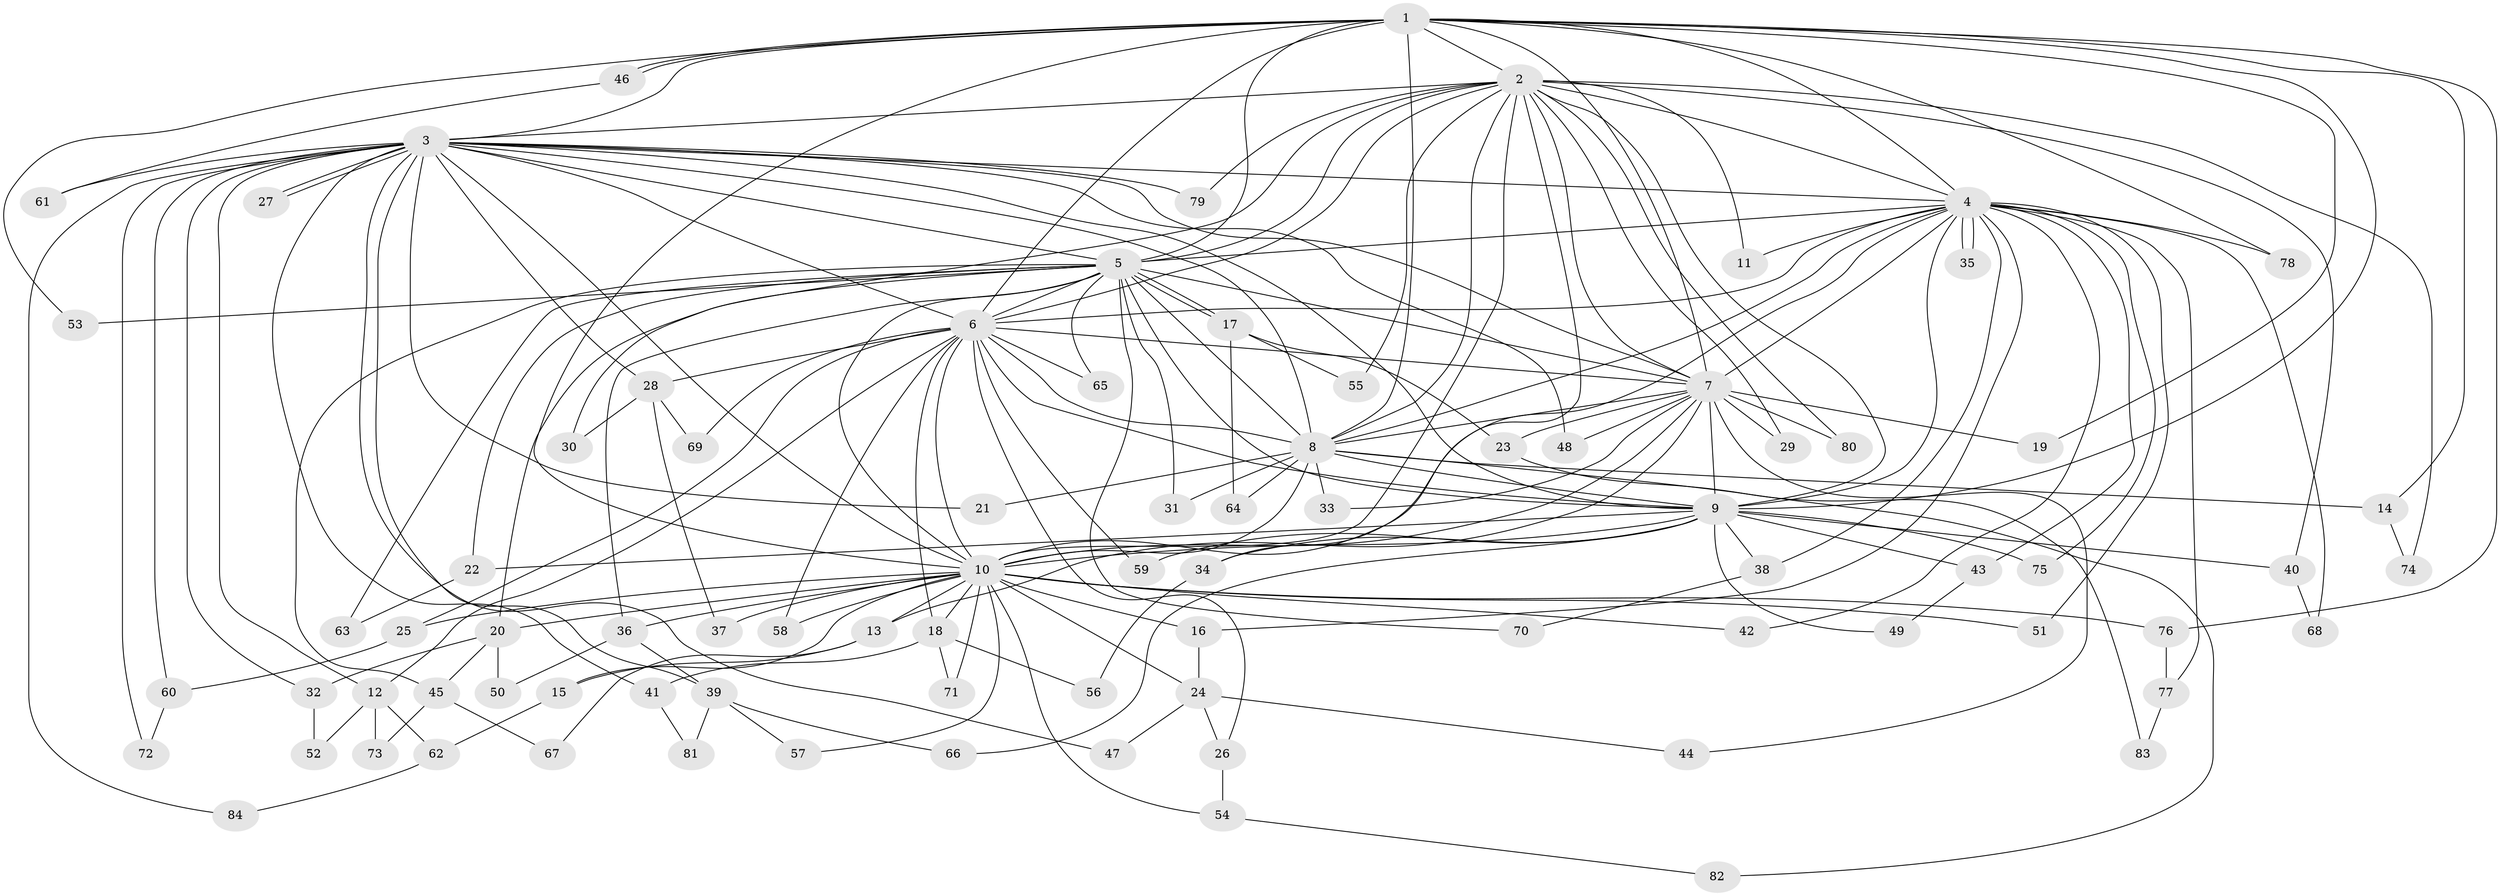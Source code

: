 // Generated by graph-tools (version 1.1) at 2025/25/03/09/25 03:25:40]
// undirected, 84 vertices, 193 edges
graph export_dot {
graph [start="1"]
  node [color=gray90,style=filled];
  1;
  2;
  3;
  4;
  5;
  6;
  7;
  8;
  9;
  10;
  11;
  12;
  13;
  14;
  15;
  16;
  17;
  18;
  19;
  20;
  21;
  22;
  23;
  24;
  25;
  26;
  27;
  28;
  29;
  30;
  31;
  32;
  33;
  34;
  35;
  36;
  37;
  38;
  39;
  40;
  41;
  42;
  43;
  44;
  45;
  46;
  47;
  48;
  49;
  50;
  51;
  52;
  53;
  54;
  55;
  56;
  57;
  58;
  59;
  60;
  61;
  62;
  63;
  64;
  65;
  66;
  67;
  68;
  69;
  70;
  71;
  72;
  73;
  74;
  75;
  76;
  77;
  78;
  79;
  80;
  81;
  82;
  83;
  84;
  1 -- 2;
  1 -- 3;
  1 -- 4;
  1 -- 5;
  1 -- 6;
  1 -- 7;
  1 -- 8;
  1 -- 9;
  1 -- 10;
  1 -- 14;
  1 -- 19;
  1 -- 46;
  1 -- 46;
  1 -- 53;
  1 -- 76;
  1 -- 78;
  2 -- 3;
  2 -- 4;
  2 -- 5;
  2 -- 6;
  2 -- 7;
  2 -- 8;
  2 -- 9;
  2 -- 10;
  2 -- 11;
  2 -- 29;
  2 -- 30;
  2 -- 34;
  2 -- 40;
  2 -- 55;
  2 -- 74;
  2 -- 79;
  2 -- 80;
  3 -- 4;
  3 -- 5;
  3 -- 6;
  3 -- 7;
  3 -- 8;
  3 -- 9;
  3 -- 10;
  3 -- 12;
  3 -- 21;
  3 -- 27;
  3 -- 27;
  3 -- 28;
  3 -- 32;
  3 -- 39;
  3 -- 41;
  3 -- 47;
  3 -- 48;
  3 -- 60;
  3 -- 61;
  3 -- 72;
  3 -- 79;
  3 -- 84;
  4 -- 5;
  4 -- 6;
  4 -- 7;
  4 -- 8;
  4 -- 9;
  4 -- 10;
  4 -- 11;
  4 -- 16;
  4 -- 35;
  4 -- 35;
  4 -- 38;
  4 -- 42;
  4 -- 43;
  4 -- 51;
  4 -- 68;
  4 -- 75;
  4 -- 77;
  4 -- 78;
  5 -- 6;
  5 -- 7;
  5 -- 8;
  5 -- 9;
  5 -- 10;
  5 -- 17;
  5 -- 17;
  5 -- 20;
  5 -- 22;
  5 -- 31;
  5 -- 36;
  5 -- 45;
  5 -- 53;
  5 -- 63;
  5 -- 65;
  5 -- 70;
  6 -- 7;
  6 -- 8;
  6 -- 9;
  6 -- 10;
  6 -- 12;
  6 -- 18;
  6 -- 25;
  6 -- 26;
  6 -- 28;
  6 -- 58;
  6 -- 59;
  6 -- 65;
  6 -- 69;
  7 -- 8;
  7 -- 9;
  7 -- 10;
  7 -- 13;
  7 -- 19;
  7 -- 23;
  7 -- 29;
  7 -- 33;
  7 -- 44;
  7 -- 48;
  7 -- 80;
  8 -- 9;
  8 -- 10;
  8 -- 14;
  8 -- 21;
  8 -- 31;
  8 -- 33;
  8 -- 64;
  8 -- 82;
  9 -- 10;
  9 -- 22;
  9 -- 34;
  9 -- 38;
  9 -- 40;
  9 -- 43;
  9 -- 49;
  9 -- 59;
  9 -- 66;
  9 -- 75;
  10 -- 13;
  10 -- 15;
  10 -- 16;
  10 -- 18;
  10 -- 20;
  10 -- 24;
  10 -- 25;
  10 -- 36;
  10 -- 37;
  10 -- 42;
  10 -- 51;
  10 -- 54;
  10 -- 57;
  10 -- 58;
  10 -- 71;
  10 -- 76;
  12 -- 52;
  12 -- 62;
  12 -- 73;
  13 -- 15;
  13 -- 67;
  14 -- 74;
  15 -- 62;
  16 -- 24;
  17 -- 23;
  17 -- 55;
  17 -- 64;
  18 -- 41;
  18 -- 56;
  18 -- 71;
  20 -- 32;
  20 -- 45;
  20 -- 50;
  22 -- 63;
  23 -- 83;
  24 -- 26;
  24 -- 44;
  24 -- 47;
  25 -- 60;
  26 -- 54;
  28 -- 30;
  28 -- 37;
  28 -- 69;
  32 -- 52;
  34 -- 56;
  36 -- 39;
  36 -- 50;
  38 -- 70;
  39 -- 57;
  39 -- 66;
  39 -- 81;
  40 -- 68;
  41 -- 81;
  43 -- 49;
  45 -- 67;
  45 -- 73;
  46 -- 61;
  54 -- 82;
  60 -- 72;
  62 -- 84;
  76 -- 77;
  77 -- 83;
}
